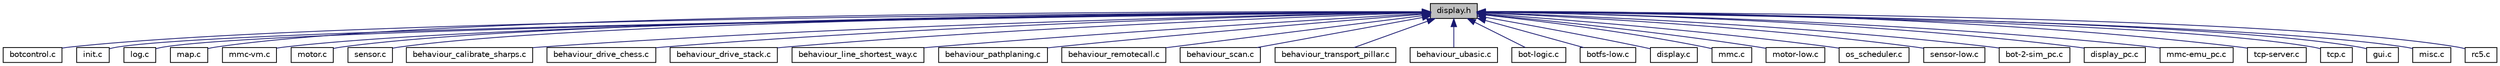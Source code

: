 digraph G
{
  edge [fontname="Helvetica",fontsize="10",labelfontname="Helvetica",labelfontsize="10"];
  node [fontname="Helvetica",fontsize="10",shape=record];
  Node1 [label="display.h",height=0.2,width=0.4,color="black", fillcolor="grey75", style="filled" fontcolor="black"];
  Node1 -> Node2 [dir="back",color="midnightblue",fontsize="10",style="solid",fontname="Helvetica"];
  Node2 [label="botcontrol.c",height=0.2,width=0.4,color="black", fillcolor="white", style="filled",URL="$botcontrol_8c.html",tooltip="High-level Steuerungsroutinen, z.B."];
  Node1 -> Node3 [dir="back",color="midnightblue",fontsize="10",style="solid",fontname="Helvetica"];
  Node3 [label="init.c",height=0.2,width=0.4,color="black", fillcolor="white", style="filled",URL="$init_8c.html",tooltip="Initialisierungsroutinen."];
  Node1 -> Node4 [dir="back",color="midnightblue",fontsize="10",style="solid",fontname="Helvetica"];
  Node4 [label="log.c",height=0.2,width=0.4,color="black", fillcolor="white", style="filled",URL="$log_8c.html",tooltip="Routinen zum Loggen von Informationen."];
  Node1 -> Node5 [dir="back",color="midnightblue",fontsize="10",style="solid",fontname="Helvetica"];
  Node5 [label="map.c",height=0.2,width=0.4,color="black", fillcolor="white", style="filled",URL="$map_8c.html",tooltip="Karte."];
  Node1 -> Node6 [dir="back",color="midnightblue",fontsize="10",style="solid",fontname="Helvetica"];
  Node6 [label="mmc-vm.c",height=0.2,width=0.4,color="black", fillcolor="white", style="filled",URL="$mmc-vm_8c.html",tooltip="Virtual Memory Management mit MMC / SD-Card."];
  Node1 -> Node7 [dir="back",color="midnightblue",fontsize="10",style="solid",fontname="Helvetica"];
  Node7 [label="motor.c",height=0.2,width=0.4,color="black", fillcolor="white", style="filled",URL="$motor_8c.html",tooltip="High-Level-Routinen fuer die Motorsteuerung des c&#39;t-Bot."];
  Node1 -> Node8 [dir="back",color="midnightblue",fontsize="10",style="solid",fontname="Helvetica"];
  Node8 [label="sensor.c",height=0.2,width=0.4,color="black", fillcolor="white", style="filled",URL="$sensor_8c.html",tooltip="Architekturunabhaengiger Teil der Sensorsteuerung."];
  Node1 -> Node9 [dir="back",color="midnightblue",fontsize="10",style="solid",fontname="Helvetica"];
  Node9 [label="behaviour_calibrate_sharps.c",height=0.2,width=0.4,color="black", fillcolor="white", style="filled",URL="$behaviour__calibrate__sharps_8c.html",tooltip="Kalibriert die Distanzsensoren des Bots."];
  Node1 -> Node10 [dir="back",color="midnightblue",fontsize="10",style="solid",fontname="Helvetica"];
  Node10 [label="behaviour_drive_chess.c",height=0.2,width=0.4,color="black", fillcolor="white", style="filled",URL="$behaviour__drive__chess_8c.html",tooltip="Der Bot spielt Schach."];
  Node1 -> Node11 [dir="back",color="midnightblue",fontsize="10",style="solid",fontname="Helvetica"];
  Node11 [label="behaviour_drive_stack.c",height=0.2,width=0.4,color="black", fillcolor="white", style="filled",URL="$behaviour__drive__stack_8c.html",tooltip="Anfahren aller auf dem Stack befindlichen Punkte."];
  Node1 -> Node12 [dir="back",color="midnightblue",fontsize="10",style="solid",fontname="Helvetica"];
  Node12 [label="behaviour_line_shortest_way.c",height=0.2,width=0.4,color="black", fillcolor="white", style="filled",URL="$behaviour__line__shortest__way_8c.html",tooltip="Linienverfolger, der an Kreuzungen eine bestimmte Vorzugsrichtung einschlaegt (links) und diesen Weg ..."];
  Node1 -> Node13 [dir="back",color="midnightblue",fontsize="10",style="solid",fontname="Helvetica"];
  Node13 [label="behaviour_pathplaning.c",height=0.2,width=0.4,color="black", fillcolor="white", style="filled",URL="$behaviour__pathplaning_8c.html",tooltip="Wave-Pfadplanungsverhalten."];
  Node1 -> Node14 [dir="back",color="midnightblue",fontsize="10",style="solid",fontname="Helvetica"];
  Node14 [label="behaviour_remotecall.c",height=0.2,width=0.4,color="black", fillcolor="white", style="filled",URL="$behaviour__remotecall_8c.html",tooltip="Ruft auf ein Kommando hin andere Verhalten auf und bestaetigt dann ihre Ausfuehrung."];
  Node1 -> Node15 [dir="back",color="midnightblue",fontsize="10",style="solid",fontname="Helvetica"];
  Node15 [label="behaviour_scan.c",height=0.2,width=0.4,color="black", fillcolor="white", style="filled",URL="$behaviour__scan_8c.html",tooltip="Scannt die Umgebung und traegt sie in die Karte ein."];
  Node1 -> Node16 [dir="back",color="midnightblue",fontsize="10",style="solid",fontname="Helvetica"];
  Node16 [label="behaviour_transport_pillar.c",height=0.2,width=0.4,color="black", fillcolor="white", style="filled",URL="$behaviour__transport__pillar_8c.html",tooltip="Bot startet von einem Farb-Startpad und entdeckt die Welt, bis er auf ein anderes Farbpad stoesst..."];
  Node1 -> Node17 [dir="back",color="midnightblue",fontsize="10",style="solid",fontname="Helvetica"];
  Node17 [label="behaviour_ubasic.c",height=0.2,width=0.4,color="black", fillcolor="white", style="filled",URL="$behaviour__ubasic_8c.html",tooltip="Basic-Interpreter als Verhalten."];
  Node1 -> Node18 [dir="back",color="midnightblue",fontsize="10",style="solid",fontname="Helvetica"];
  Node18 [label="bot-logic.c",height=0.2,width=0.4,color="black", fillcolor="white", style="filled",URL="$bot-logic_8c.html",tooltip="High-Level Routinen fuer die Steuerung des c&#39;t-Bots."];
  Node1 -> Node19 [dir="back",color="midnightblue",fontsize="10",style="solid",fontname="Helvetica"];
  Node19 [label="botfs-low.c",height=0.2,width=0.4,color="black", fillcolor="white", style="filled",URL="$botfs-low_8c.html",tooltip="Low-Level-Funktionen des Dateisystems BotFS fuer MCU."];
  Node1 -> Node20 [dir="back",color="midnightblue",fontsize="10",style="solid",fontname="Helvetica"];
  Node20 [label="display.c",height=0.2,width=0.4,color="black", fillcolor="white", style="filled",URL="$display_8c.html",tooltip="Routinen zur Displaysteuerung."];
  Node1 -> Node21 [dir="back",color="midnightblue",fontsize="10",style="solid",fontname="Helvetica"];
  Node21 [label="mmc.c",height=0.2,width=0.4,color="black", fillcolor="white", style="filled",URL="$mmc_8c.html",tooltip="Routinen zum Auslesen/Schreiben einer MMC-Karte."];
  Node1 -> Node22 [dir="back",color="midnightblue",fontsize="10",style="solid",fontname="Helvetica"];
  Node22 [label="motor-low.c",height=0.2,width=0.4,color="black", fillcolor="white", style="filled",URL="$motor-low_8c.html",tooltip="Low-Level Routinen fuer die Motorsteuerung des c&#39;t-Bots."];
  Node1 -> Node23 [dir="back",color="midnightblue",fontsize="10",style="solid",fontname="Helvetica"];
  Node23 [label="os_scheduler.c",height=0.2,width=0.4,color="black", fillcolor="white", style="filled",URL="$os__scheduler_8c.html",tooltip="Mini-Scheduler fuer BotOS."];
  Node1 -> Node24 [dir="back",color="midnightblue",fontsize="10",style="solid",fontname="Helvetica"];
  Node24 [label="sensor-low.c",height=0.2,width=0.4,color="black", fillcolor="white", style="filled",URL="$sensor-low_8c.html",tooltip="Low-Level Routinen fuer die Sensor Steuerung des c&#39;t-Bots."];
  Node1 -> Node25 [dir="back",color="midnightblue",fontsize="10",style="solid",fontname="Helvetica"];
  Node25 [label="bot-2-sim_pc.c",height=0.2,width=0.4,color="black", fillcolor="white", style="filled",URL="$bot-2-sim__pc_8c.html",tooltip="Verbindung c&#39;t-Bot zu c&#39;t-Sim."];
  Node1 -> Node26 [dir="back",color="midnightblue",fontsize="10",style="solid",fontname="Helvetica"];
  Node26 [label="display_pc.c",height=0.2,width=0.4,color="black", fillcolor="white", style="filled",URL="$display__pc_8c.html",tooltip="Routinen zur Displaysteuerung."];
  Node1 -> Node27 [dir="back",color="midnightblue",fontsize="10",style="solid",fontname="Helvetica"];
  Node27 [label="mmc-emu_pc.c",height=0.2,width=0.4,color="black", fillcolor="white", style="filled",URL="$mmc-emu__pc_8c.html",tooltip="MMC / SD-Card Emulation fuer PC."];
  Node1 -> Node28 [dir="back",color="midnightblue",fontsize="10",style="solid",fontname="Helvetica"];
  Node28 [label="tcp-server.c",height=0.2,width=0.4,color="black", fillcolor="white", style="filled",URL="$tcp-server_8c.html",tooltip="Demo-TCP-Server."];
  Node1 -> Node29 [dir="back",color="midnightblue",fontsize="10",style="solid",fontname="Helvetica"];
  Node29 [label="tcp.c",height=0.2,width=0.4,color="black", fillcolor="white", style="filled",URL="$tcp_8c.html",tooltip="TCP/IP-Kommunikation."];
  Node1 -> Node30 [dir="back",color="midnightblue",fontsize="10",style="solid",fontname="Helvetica"];
  Node30 [label="gui.c",height=0.2,width=0.4,color="black", fillcolor="white", style="filled",URL="$gui_8c.html",tooltip="Display-GUI des Bots."];
  Node1 -> Node31 [dir="back",color="midnightblue",fontsize="10",style="solid",fontname="Helvetica"];
  Node31 [label="misc.c",height=0.2,width=0.4,color="black", fillcolor="white", style="filled",URL="$misc_8c.html",tooltip="Sonstige Display-Anzeigefunktionen, die in keine andere Datei so richtig passen."];
  Node1 -> Node32 [dir="back",color="midnightblue",fontsize="10",style="solid",fontname="Helvetica"];
  Node32 [label="rc5.c",height=0.2,width=0.4,color="black", fillcolor="white", style="filled",URL="$rc5_8c.html",tooltip="RC5-Fernbedienung / Basic-Tasten-Handler."];
}

